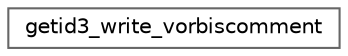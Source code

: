 digraph "Graphical Class Hierarchy"
{
 // LATEX_PDF_SIZE
  bgcolor="transparent";
  edge [fontname=Helvetica,fontsize=10,labelfontname=Helvetica,labelfontsize=10];
  node [fontname=Helvetica,fontsize=10,shape=box,height=0.2,width=0.4];
  rankdir="LR";
  Node0 [id="Node000000",label="getid3_write_vorbiscomment",height=0.2,width=0.4,color="grey40", fillcolor="white", style="filled",URL="$classgetid3__write__vorbiscomment.html",tooltip="getID3() by James Heinrich info@getid3.org //"];
}
